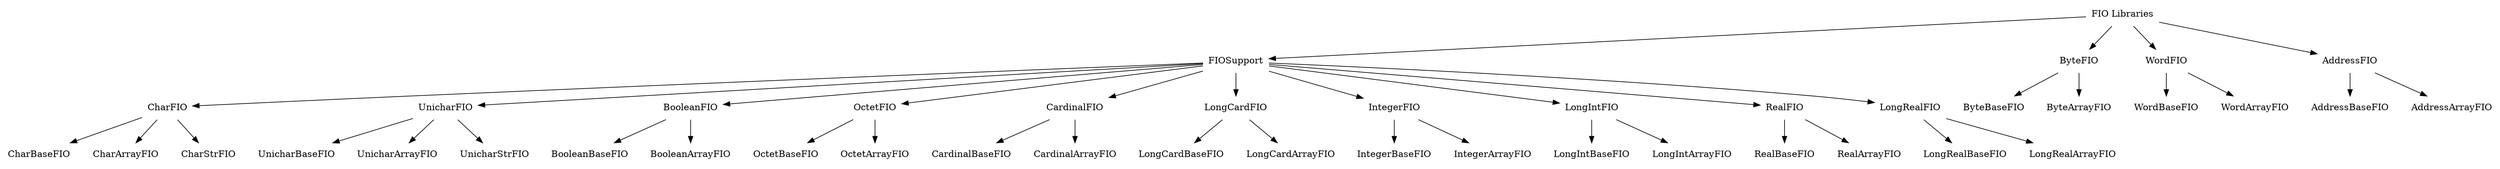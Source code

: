 /* File-Only IO Library Module Hierarchy in GraphViz DOT */

digraph FIO {
  node [shape=none]
  
  "FIO Libraries" ->
    { FIOSupport ByteFIO WordFIO AddressFIO };
  
  FIOSupport ->
    { CharFIO UnicharFIO BooleanFIO 
      OctetFIO CardinalFIO LongCardFIO IntegerFIO LongIntFIO RealFIO LongRealFIO };
  
  CharFIO -> { CharBaseFIO CharArrayFIO CharStrFIO };

  BooleanFIO -> { BooleanBaseFIO BooleanArrayFIO };

  UnicharFIO -> { UnicharBaseFIO UnicharArrayFIO UnicharStrFIO };
  
  OctetFIO -> { OctetBaseFIO OctetArrayFIO };
  
  CardinalFIO -> { CardinalBaseFIO CardinalArrayFIO };
  
  LongCardFIO -> { LongCardBaseFIO LongCardArrayFIO };

  IntegerFIO -> { IntegerBaseFIO IntegerArrayFIO };
  
  LongIntFIO -> { LongIntBaseFIO LongIntArrayFIO };

  RealFIO -> { RealBaseFIO RealArrayFIO };
  
  LongRealFIO -> { LongRealBaseFIO LongRealArrayFIO };
  
  ByteFIO -> { ByteBaseFIO ByteArrayFIO };

  WordFIO -> { WordBaseFIO WordArrayFIO };

  AddressFIO -> { AddressBaseFIO AddressArrayFIO };
}

/* END OF FILE */